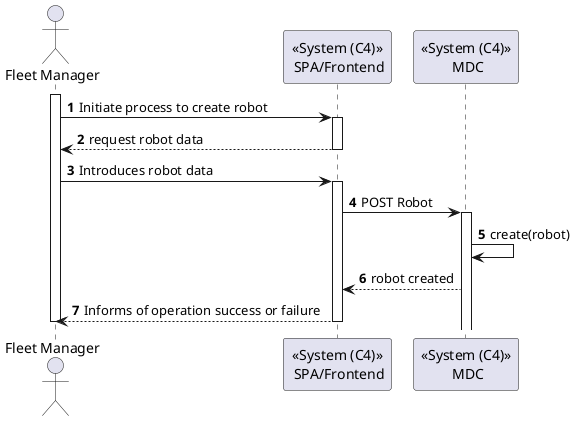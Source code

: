 @startuml
autonumber
actor "Fleet Manager" as GC
participant "<<System (C4)>>\n SPA/Frontend" as UI
participant "<<System (C4)>>\n MDC" as MDC

activate GC


GC -> UI : Initiate process to create robot
activate UI
UI--> GC : request robot data
deactivate UI
GC -> UI: Introduces robot data
activate UI
UI -> MDC : POST Robot
activate MDC
MDC -> MDC : create(robot)
MDC --> UI : robot created
UI --> GC : Informs of operation success or failure
deactivate UI

deactivate GC

@enduml
